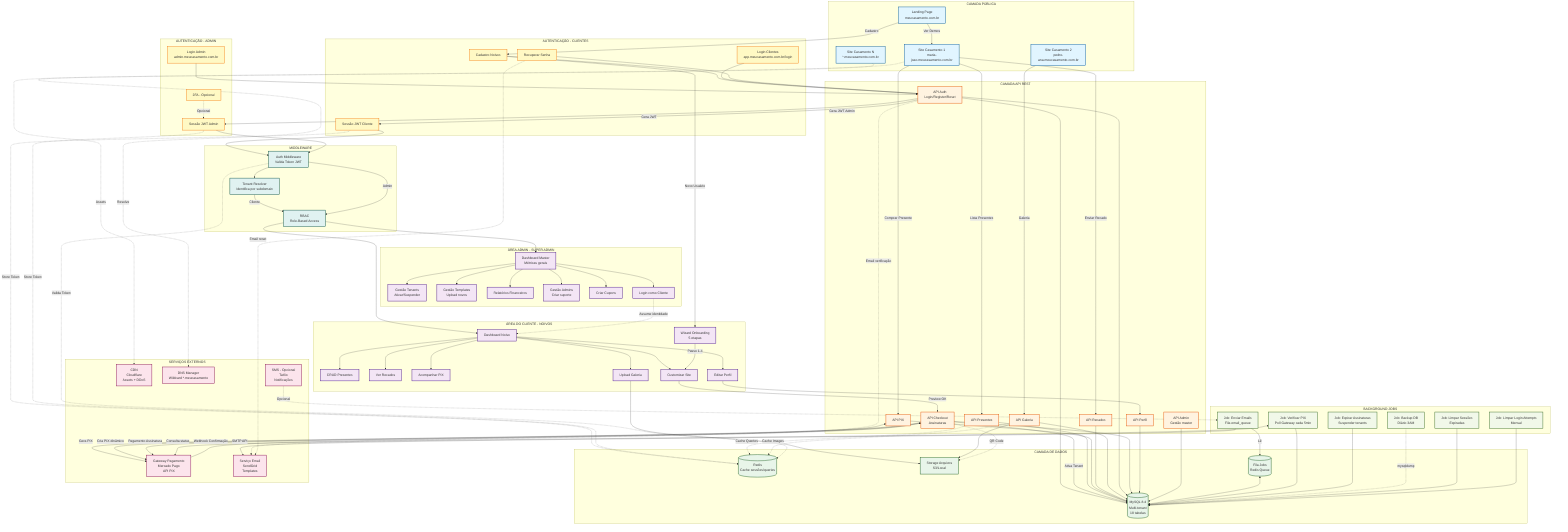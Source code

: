 %% Arquitetura do Sistema MeuCasamento.com.br SaaS v2.0
%% Para visualizar: https://mermaid.live ou GitHub
%% Para converter em PNG: https://mermaid.ink

graph TB
    subgraph "CAMADA PÚBLICA"
        LP[Landing Page<br/>meucasamento.com.br]
        SITE1[Site Casamento 1<br/>maria-joao.meucasamento.com.br]
        SITE2[Site Casamento 2<br/>pedro-ana.meucasamento.com.br]
        SITEN[Site Casamento N<br/>*.meucasamento.com.br]
    end

    subgraph "AUTENTICAÇÃO - CLIENTES"
        LOGIN_CLIENT[Login Clientes<br/>app.meucasamento.com.br/login]
        REGISTER[Cadastro Noivos]
        SESSION_CLIENT[Sessão JWT Cliente]
        FORGOT_PASS[Recuperar Senha]
    end

    subgraph "AUTENTICAÇÃO - ADMIN"
        LOGIN_ADMIN[Login Admin<br/>admin.meucasamento.com.br]
        SESSION_ADMIN[Sessão JWT Admin]
        TWO_FACTOR[2FA - Opcional]
    end

    subgraph "MIDDLEWARE"
        TENANT[Tenant Resolver<br/>Identifica por subdomain]
        AUTH_CHECK[Auth Middleware<br/>Valida Token JWT]
        RBAC[RBAC<br/>Role-Based Access]
    end

    subgraph "ÁREA DO CLIENTE - NOIVOS"
        ONBOARD[Wizard Onboarding<br/>5 etapas]
        DASH_NOIVO[Dashboard Noivo]
        CRUD_GIFT[CRUD Presentes]
        VIEW_MSG[Ver Recados]
        VIEW_PIX[Acompanhar PIX]
        UPLOAD[Upload Galeria]
        CUSTOM[Customizar Site]
        PROFILE[Editar Perfil]
    end

    subgraph "ÁREA ADMIN - SUPER ADMIN"
        DASH_MASTER[Dashboard Master<br/>Métricas gerais]
        MANAGE_TENANT[Gestão Tenants<br/>Ativar/Suspender]
        MANAGE_TEMPLATE[Gestão Templates<br/>Upload novos]
        REPORTS[Relatórios Financeiros]
        MANAGE_ADMIN[Gestão Admins<br/>Criar suporte]
        COUPONS[Criar Cupons]
        IMPERSONATE[Login como Cliente]
    end

    subgraph "CAMADA API REST"
        API_AUTH[API Auth<br/>Login/Register/Reset]
        API_GIFT[API Presentes]
        API_PIX[API PIX]
        API_MSG[API Recados]
        API_GALLERY[API Galeria]
        API_CHECKOUT[API Checkout<br/>Assinaturas]
        API_PROFILE[API Perfil]
        API_ADMIN[API Admin<br/>Gestão master]
    end

    subgraph "CAMADA DE DADOS"
        DB[(MySQL 8.4<br/>Multi-tenant<br/>18 tabelas)]
        CACHE[(Redis<br/>Cache sessões/queries)]
        FILES[Storage Arquivos<br/>S3/Local]
        QUEUE[(Fila Jobs<br/>Redis Queue)]
    end

    subgraph "SERVIÇOS EXTERNOS"
        GATEWAY[Gateway Pagamento<br/>Mercado Pago<br/>API PIX]
        EMAIL[Serviço Email<br/>SendGrid<br/>Templates]
        CDN[CDN<br/>Cloudflare<br/>Assets + DDoS]
        DNS[DNS Manager<br/>Wildcard *.meucasamento]
        SMS[SMS - Opcional<br/>Twilio<br/>Notificações]
    end

    subgraph "BACKGROUND JOBS"
        CRON_EMAIL[Job: Enviar Emails<br/>Fila email_queue]
        CRON_PIX[Job: Verificar PIX<br/>Poll Gateway cada 5min]
        CRON_EXPIRE[Job: Expirar Assinaturas<br/>Suspender tenants]
        CRON_BACKUP[Job: Backup DB<br/>Diário 3AM]
        CRON_SESSIONS[Job: Limpar Sessões<br/>Expiradas]
        CRON_LOGIN[Job: Limpar Login Attempts<br/>Mensal]
    end

    %% Fluxo Landing Page
    LP -->|Cadastro| REGISTER
    LP -->|Ver Demos| SITE1
    REGISTER --> API_AUTH
    API_AUTH --> DB

    %% Fluxo Sites Públicos
    SITE1 -->|Lista Presentes| API_GIFT
    SITE1 -->|Enviar Recado| API_MSG
    SITE1 -->|Comprar Presente| API_PIX
    SITE1 -.->|Assets| CDN
    SITE2 -->|Galeria| API_GALLERY
    SITEN -.->|Resolve| DNS

    %% Fluxo Auth Clientes
    LOGIN_CLIENT --> API_AUTH
    API_AUTH -->|Gera JWT| SESSION_CLIENT
    SESSION_CLIENT --> AUTH_CHECK
    AUTH_CHECK --> TENANT
    TENANT -->|Cliente| RBAC
    RBAC --> DASH_NOIVO
    FORGOT_PASS --> API_AUTH

    %% Fluxo Auth Admin
    LOGIN_ADMIN --> API_AUTH
    API_AUTH -->|Gera JWT Admin| SESSION_ADMIN
    SESSION_ADMIN --> AUTH_CHECK
    AUTH_CHECK -->|Admin| RBAC
    RBAC --> DASH_MASTER
    TWO_FACTOR -.->|Opcional| SESSION_ADMIN

    %% Dashboard Noivo
    DASH_NOIVO --> CRUD_GIFT
    DASH_NOIVO --> VIEW_MSG
    DASH_NOIVO --> VIEW_PIX
    DASH_NOIVO --> UPLOAD
    DASH_NOIVO --> CUSTOM
    DASH_NOIVO --> PROFILE
    PROFILE --> API_PROFILE

    %% Dashboard Master
    DASH_MASTER --> MANAGE_TENANT
    DASH_MASTER --> MANAGE_TEMPLATE
    DASH_MASTER --> REPORTS
    DASH_MASTER --> MANAGE_ADMIN
    DASH_MASTER --> COUPONS
    DASH_MASTER --> IMPERSONATE
    IMPERSONATE -.->|Assume identidade| DASH_NOIVO

    %% Onboarding Flow
    REGISTER -->|Novo Usuário| ONBOARD
    ONBOARD -->|Passo 1-4| CUSTOM
    CUSTOM -->|Preview OK| API_CHECKOUT
    API_CHECKOUT -->|Gera PIX| GATEWAY
    GATEWAY -->|Webhook Confirmação| API_CHECKOUT
    API_CHECKOUT -->|Ativa Tenant| DB

    %% APIs para Banco
    API_GIFT --> DB
    API_PIX --> DB
    API_MSG --> DB
    API_GALLERY --> DB
    API_AUTH --> DB
    API_CHECKOUT --> DB
    API_PROFILE --> DB
    API_ADMIN --> DB

    %% Cache Layer
    SESSION_CLIENT -.->|Store Token| CACHE
    SESSION_ADMIN -.->|Store Token| CACHE
    API_GIFT -.->|Cache Queries| CACHE
    API_GALLERY -.->|Cache Images| CACHE
    AUTH_CHECK -.->|Valida Token| CACHE

    %% Storage
    UPLOAD --> FILES
    API_GALLERY --> FILES
    API_CHECKOUT -.->|QR Code| FILES

    %% Serviços Externos
    API_PIX <-->|Cria PIX dinâmico| GATEWAY
    API_CHECKOUT <-->|Pagamento Assinatura| GATEWAY
    CRON_EMAIL -->|SMTP API| EMAIL
    CRON_PIX <-->|Consulta status| GATEWAY
    API_AUTH -.->|Email verificação| EMAIL
    FORGOT_PASS -.->|Email reset| EMAIL
    SMS -.->|Opcional| CRON_EMAIL

    %% Background Jobs
    CRON_EMAIL -->|Lê| QUEUE
    QUEUE <--> DB
    CRON_PIX --> DB
    CRON_EXPIRE --> DB
    CRON_BACKUP -.->|mysqldump| DB
    CRON_SESSIONS --> DB
    CRON_LOGIN --> DB

    %% Estilos
    classDef public fill:#e1f5ff,stroke:#01579b,stroke-width:2px
    classDef auth fill:#fff9c4,stroke:#f57f17,stroke-width:2px
    classDef app fill:#f3e5f5,stroke:#4a148c,stroke-width:2px
    classDef api fill:#fff3e0,stroke:#e65100,stroke-width:2px
    classDef data fill:#e8f5e9,stroke:#1b5e20,stroke-width:2px
    classDef external fill:#fce4ec,stroke:#880e4f,stroke-width:2px
    classDef jobs fill:#f1f8e9,stroke:#33691e,stroke-width:2px
    classDef middleware fill:#e0f2f1,stroke:#004d40,stroke-width:2px

    class LP,SITE1,SITE2,SITEN public
    class LOGIN_CLIENT,REGISTER,SESSION_CLIENT,FORGOT_PASS,LOGIN_ADMIN,SESSION_ADMIN,TWO_FACTOR auth
    class ONBOARD,DASH_NOIVO,DASH_MASTER,CRUD_GIFT,VIEW_MSG,VIEW_PIX,UPLOAD,CUSTOM,MANAGE_TENANT,MANAGE_TEMPLATE,REPORTS,PROFILE,MANAGE_ADMIN,COUPONS,IMPERSONATE app
    class API_GIFT,API_PIX,API_MSG,API_GALLERY,API_AUTH,API_CHECKOUT,API_PROFILE,API_ADMIN api
    class DB,CACHE,FILES,QUEUE data
    class GATEWAY,EMAIL,CDN,DNS,SMS external
    class CRON_EMAIL,CRON_PIX,CRON_EXPIRE,CRON_BACKUP,CRON_SESSIONS,CRON_LOGIN jobs
    class TENANT,AUTH_CHECK,RBAC middleware